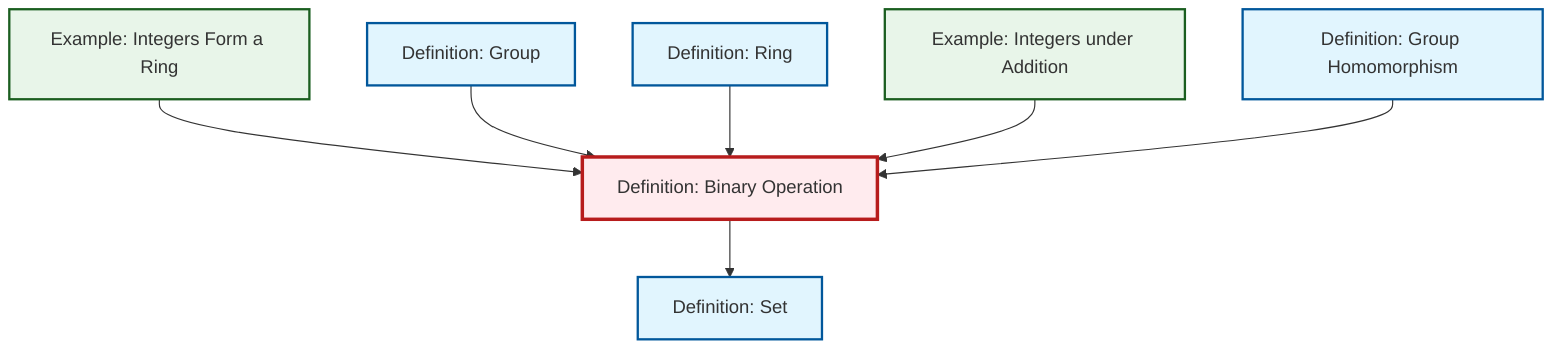 graph TD
    classDef definition fill:#e1f5fe,stroke:#01579b,stroke-width:2px
    classDef theorem fill:#f3e5f5,stroke:#4a148c,stroke-width:2px
    classDef axiom fill:#fff3e0,stroke:#e65100,stroke-width:2px
    classDef example fill:#e8f5e9,stroke:#1b5e20,stroke-width:2px
    classDef current fill:#ffebee,stroke:#b71c1c,stroke-width:3px
    def-homomorphism["Definition: Group Homomorphism"]:::definition
    ex-integers-ring["Example: Integers Form a Ring"]:::example
    def-set["Definition: Set"]:::definition
    def-ring["Definition: Ring"]:::definition
    def-binary-operation["Definition: Binary Operation"]:::definition
    ex-integers-addition["Example: Integers under Addition"]:::example
    def-group["Definition: Group"]:::definition
    ex-integers-ring --> def-binary-operation
    def-binary-operation --> def-set
    def-group --> def-binary-operation
    def-ring --> def-binary-operation
    ex-integers-addition --> def-binary-operation
    def-homomorphism --> def-binary-operation
    class def-binary-operation current